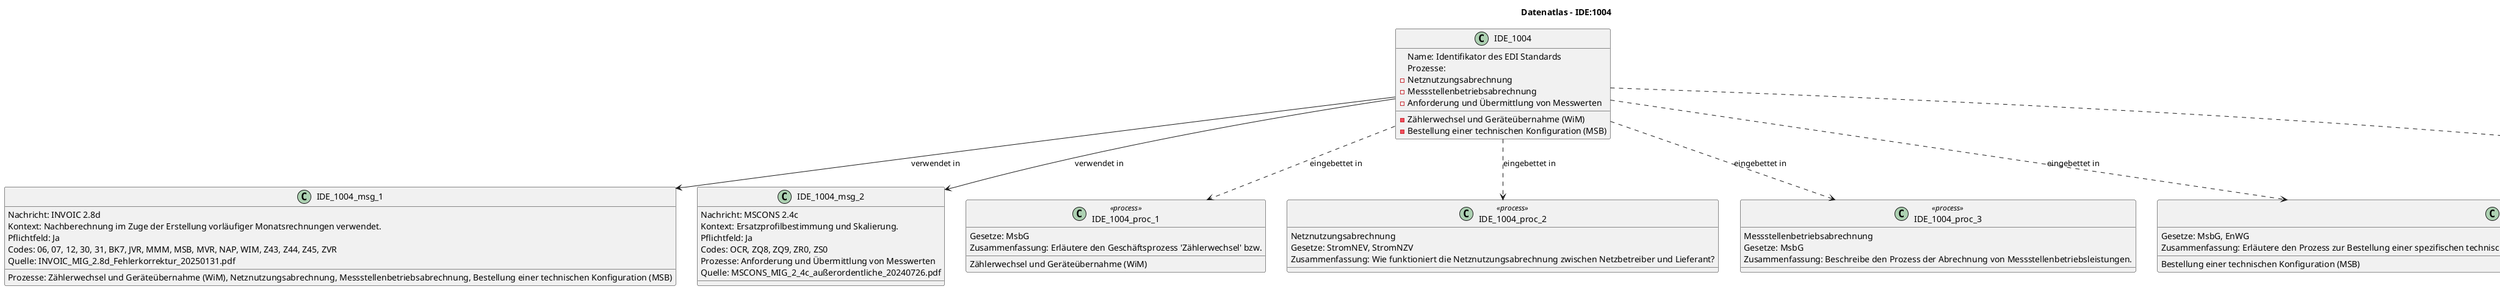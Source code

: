 @startuml
title Datenatlas – IDE:1004
class IDE_1004 {
  Name: Identifikator des EDI Standards
  Prozesse:
    - Zählerwechsel und Geräteübernahme (WiM)
    - Netznutzungsabrechnung
    - Messstellenbetriebsabrechnung
    - Bestellung einer technischen Konfiguration (MSB)
    - Anforderung und Übermittlung von Messwerten
}
class IDE_1004_msg_1 {
  Nachricht: INVOIC 2.8d
  Kontext: Nachberechnung im Zuge der Erstellung vorläufiger Monatsrechnungen verwendet.
  Pflichtfeld: Ja
  Codes: 06, 07, 12, 30, 31, BK7, JVR, MMM, MSB, MVR, NAP, WIM, Z43, Z44, Z45, ZVR
  Prozesse: Zählerwechsel und Geräteübernahme (WiM), Netznutzungsabrechnung, Messstellenbetriebsabrechnung, Bestellung einer technischen Konfiguration (MSB)
  Quelle: INVOIC_MIG_2.8d_Fehlerkorrektur_20250131.pdf
}
IDE_1004 --> IDE_1004_msg_1 : verwendet in
class IDE_1004_msg_2 {
  Nachricht: MSCONS 2.4c
  Kontext: Ersatzprofilbestimmung und Skalierung.
  Pflichtfeld: Ja
  Codes: OCR, ZQ8, ZQ9, ZR0, ZS0
  Prozesse: Anforderung und Übermittlung von Messwerten
  Quelle: MSCONS_MIG_2_4c_außerordentliche_20240726.pdf
}
IDE_1004 --> IDE_1004_msg_2 : verwendet in
class IDE_1004_proc_1 <<process>> {
  Zählerwechsel und Geräteübernahme (WiM)
  Gesetze: MsbG
  Zusammenfassung: Erläutere den Geschäftsprozess 'Zählerwechsel' bzw.
}
IDE_1004 ..> IDE_1004_proc_1 : eingebettet in
class IDE_1004_proc_2 <<process>> {
  Netznutzungsabrechnung
  Gesetze: StromNEV, StromNZV
  Zusammenfassung: Wie funktioniert die Netznutzungsabrechnung zwischen Netzbetreiber und Lieferant?
}
IDE_1004 ..> IDE_1004_proc_2 : eingebettet in
class IDE_1004_proc_3 <<process>> {
  Messstellenbetriebsabrechnung
  Gesetze: MsbG
  Zusammenfassung: Beschreibe den Prozess der Abrechnung von Messstellenbetriebsleistungen.
}
IDE_1004 ..> IDE_1004_proc_3 : eingebettet in
class IDE_1004_proc_4 <<process>> {
  Bestellung einer technischen Konfiguration (MSB)
  Gesetze: MsbG, EnWG
  Zusammenfassung: Erläutere den Prozess zur Bestellung einer spezifischen technischen Konfiguration bei einem Messstellenbetreiber, beispielsweise für ein intelligentes Messsystem.
}
IDE_1004 ..> IDE_1004_proc_4 : eingebettet in
class IDE_1004_proc_5 <<process>> {
  Anforderung und Übermittlung von Messwerten
  Gesetze: MsbG
  Zusammenfassung: Wie kann ein Marktpartner (z.B.
}
IDE_1004 ..> IDE_1004_proc_5 : eingebettet in
@enduml